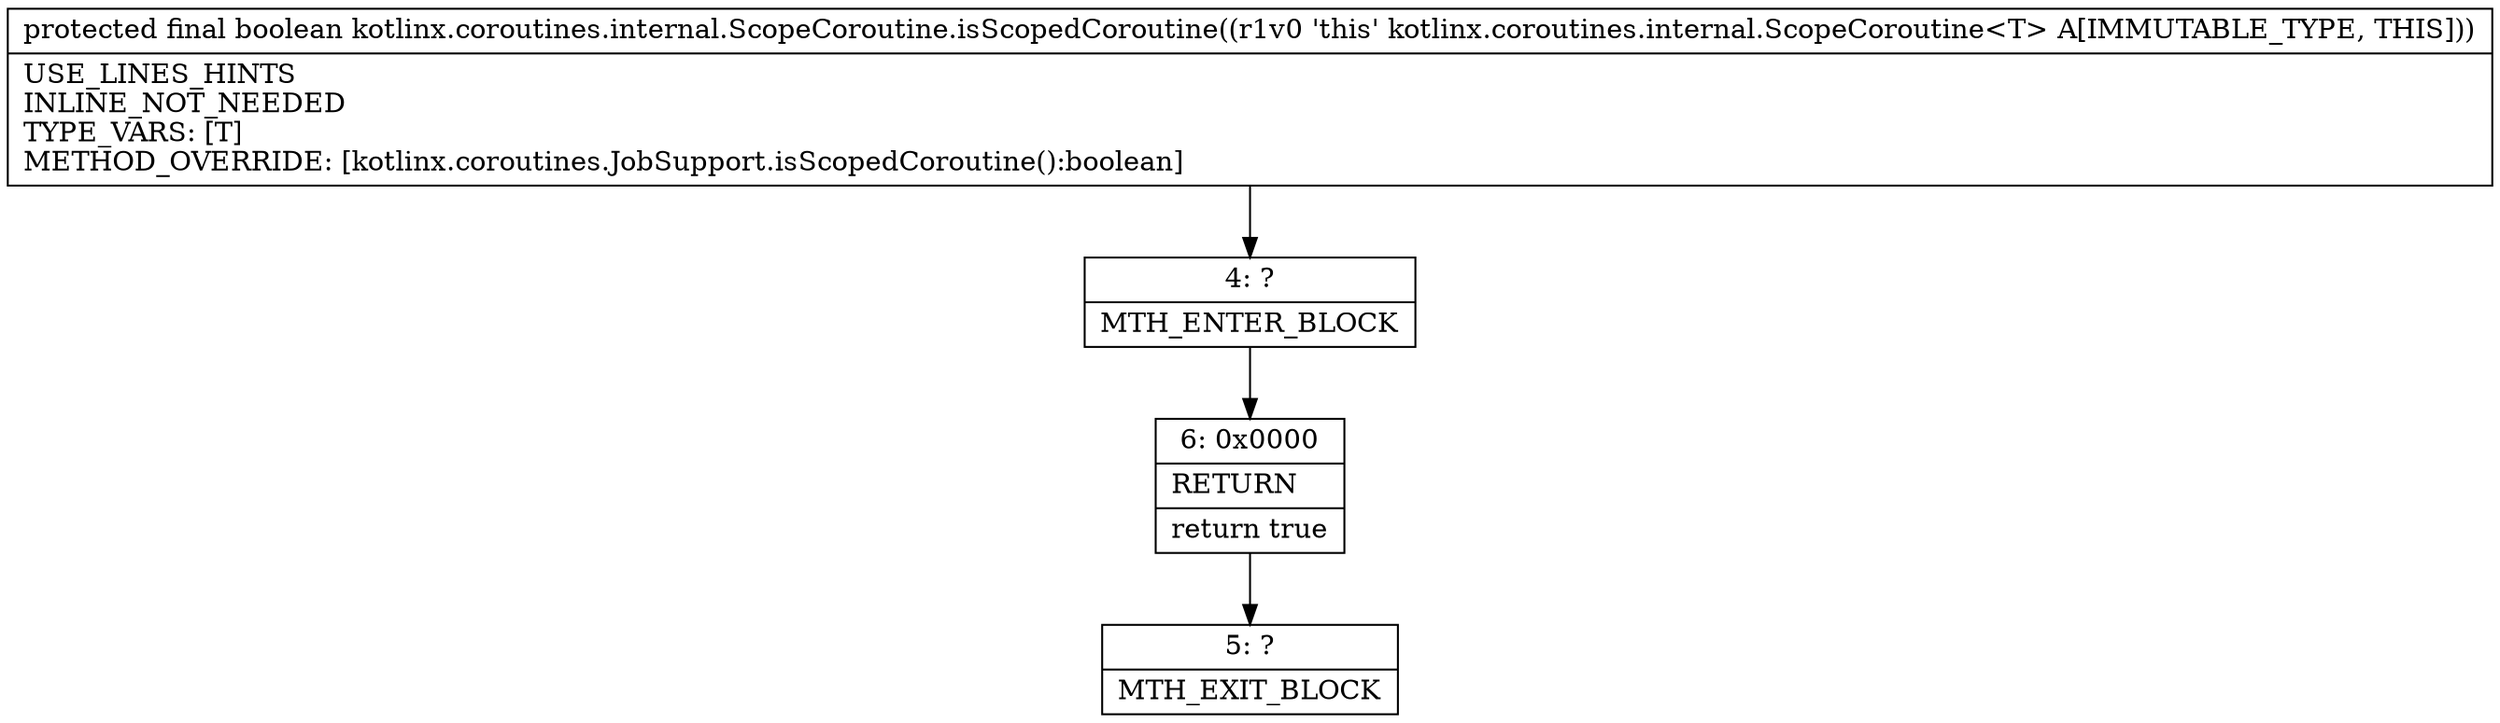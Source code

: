 digraph "CFG forkotlinx.coroutines.internal.ScopeCoroutine.isScopedCoroutine()Z" {
Node_4 [shape=record,label="{4\:\ ?|MTH_ENTER_BLOCK\l}"];
Node_6 [shape=record,label="{6\:\ 0x0000|RETURN\l|return true\l}"];
Node_5 [shape=record,label="{5\:\ ?|MTH_EXIT_BLOCK\l}"];
MethodNode[shape=record,label="{protected final boolean kotlinx.coroutines.internal.ScopeCoroutine.isScopedCoroutine((r1v0 'this' kotlinx.coroutines.internal.ScopeCoroutine\<T\> A[IMMUTABLE_TYPE, THIS]))  | USE_LINES_HINTS\lINLINE_NOT_NEEDED\lTYPE_VARS: [T]\lMETHOD_OVERRIDE: [kotlinx.coroutines.JobSupport.isScopedCoroutine():boolean]\l}"];
MethodNode -> Node_4;Node_4 -> Node_6;
Node_6 -> Node_5;
}

